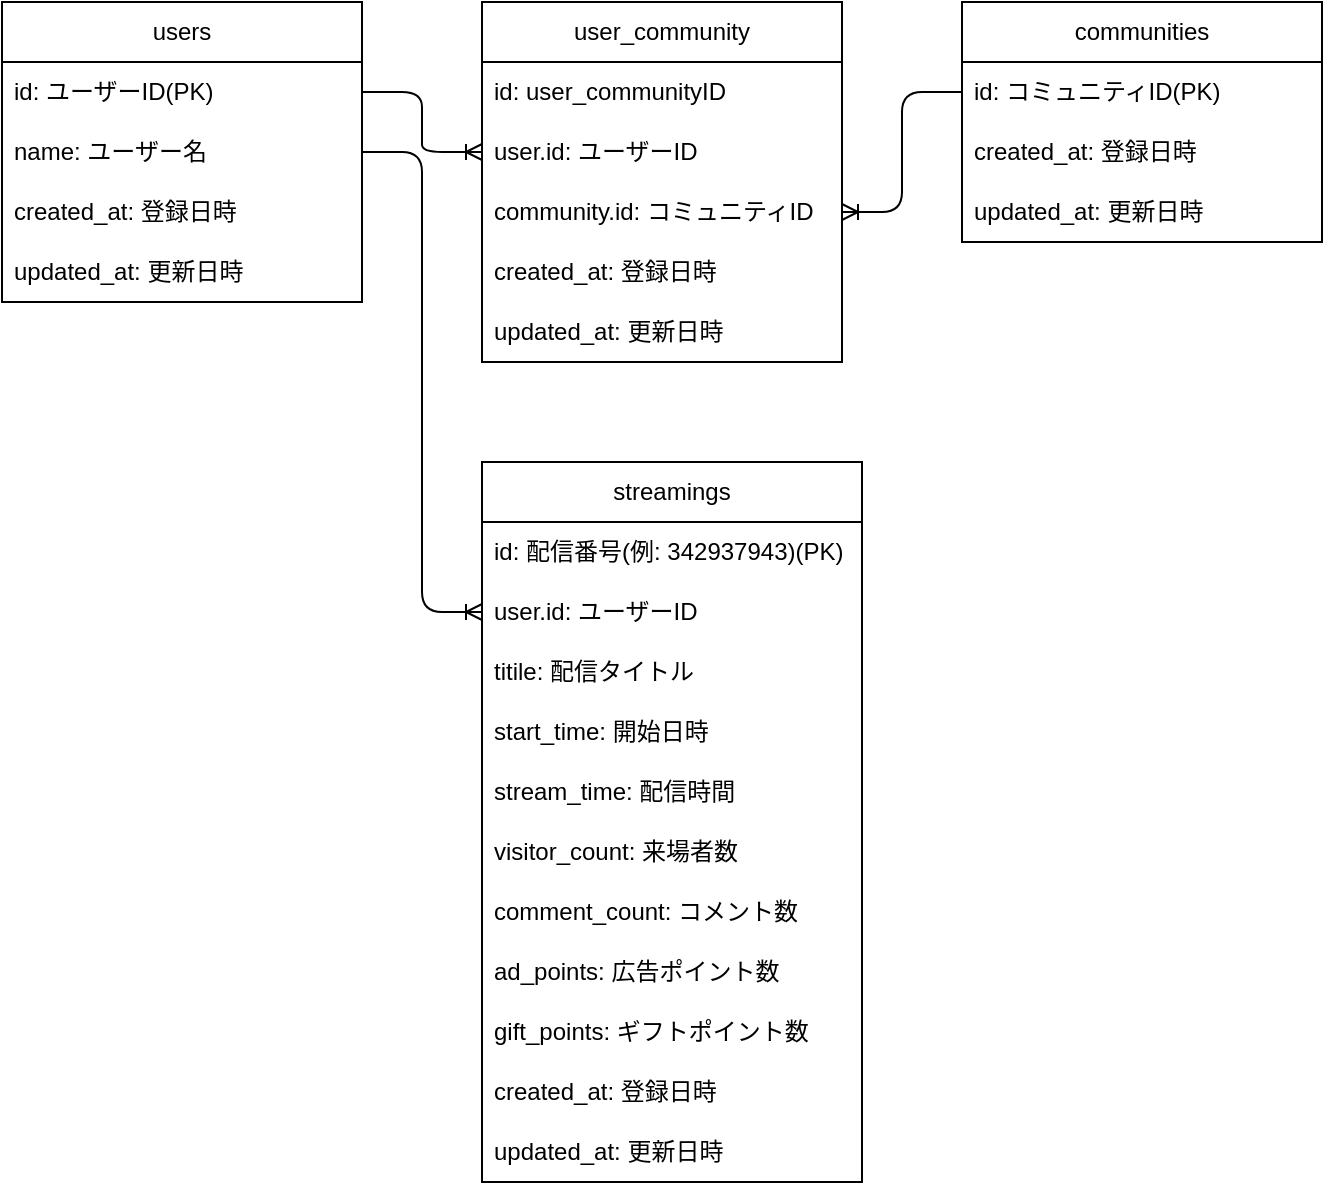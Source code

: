 <mxfile version="22.1.18" type="github">
  <diagram id="R2lEEEUBdFMjLlhIrx00" name="Page-1">
    <mxGraphModel dx="501" dy="332" grid="1" gridSize="10" guides="1" tooltips="1" connect="1" arrows="1" fold="1" page="1" pageScale="1" pageWidth="850" pageHeight="1100" math="0" shadow="0" extFonts="Permanent Marker^https://fonts.googleapis.com/css?family=Permanent+Marker">
      <root>
        <mxCell id="0" />
        <mxCell id="1" parent="0" />
        <mxCell id="tIGMhAHcyr_YDaSJCTLa-1" value="users" style="swimlane;fontStyle=0;childLayout=stackLayout;horizontal=1;startSize=30;horizontalStack=0;resizeParent=1;resizeParentMax=0;resizeLast=0;collapsible=1;marginBottom=0;whiteSpace=wrap;html=1;" parent="1" vertex="1">
          <mxGeometry x="40" y="40" width="180" height="150" as="geometry">
            <mxRectangle x="120" y="505" width="70" height="30" as="alternateBounds" />
          </mxGeometry>
        </mxCell>
        <mxCell id="tIGMhAHcyr_YDaSJCTLa-2" value="id: ユーザーID(PK)" style="text;strokeColor=none;fillColor=none;align=left;verticalAlign=middle;spacingLeft=4;spacingRight=4;overflow=hidden;points=[[0,0.5],[1,0.5]];portConstraint=eastwest;rotatable=0;whiteSpace=wrap;html=1;" parent="tIGMhAHcyr_YDaSJCTLa-1" vertex="1">
          <mxGeometry y="30" width="180" height="30" as="geometry" />
        </mxCell>
        <mxCell id="tIGMhAHcyr_YDaSJCTLa-3" value="name: ユーザー名" style="text;strokeColor=none;fillColor=none;align=left;verticalAlign=middle;spacingLeft=4;spacingRight=4;overflow=hidden;points=[[0,0.5],[1,0.5]];portConstraint=eastwest;rotatable=0;whiteSpace=wrap;html=1;" parent="tIGMhAHcyr_YDaSJCTLa-1" vertex="1">
          <mxGeometry y="60" width="180" height="30" as="geometry" />
        </mxCell>
        <mxCell id="tIGMhAHcyr_YDaSJCTLa-4" value="created_at: 登録日時" style="text;strokeColor=none;fillColor=none;align=left;verticalAlign=middle;spacingLeft=4;spacingRight=4;overflow=hidden;points=[[0,0.5],[1,0.5]];portConstraint=eastwest;rotatable=0;whiteSpace=wrap;html=1;" parent="tIGMhAHcyr_YDaSJCTLa-1" vertex="1">
          <mxGeometry y="90" width="180" height="30" as="geometry" />
        </mxCell>
        <mxCell id="tIGMhAHcyr_YDaSJCTLa-5" value="updated_at: 更新日時" style="text;strokeColor=none;fillColor=none;align=left;verticalAlign=middle;spacingLeft=4;spacingRight=4;overflow=hidden;points=[[0,0.5],[1,0.5]];portConstraint=eastwest;rotatable=0;whiteSpace=wrap;html=1;" parent="tIGMhAHcyr_YDaSJCTLa-1" vertex="1">
          <mxGeometry y="120" width="180" height="30" as="geometry" />
        </mxCell>
        <mxCell id="tIGMhAHcyr_YDaSJCTLa-6" value="streamings" style="swimlane;fontStyle=0;childLayout=stackLayout;horizontal=1;startSize=30;horizontalStack=0;resizeParent=1;resizeParentMax=0;resizeLast=0;collapsible=1;marginBottom=0;whiteSpace=wrap;html=1;" parent="1" vertex="1">
          <mxGeometry x="280" y="270" width="190" height="360" as="geometry" />
        </mxCell>
        <mxCell id="tIGMhAHcyr_YDaSJCTLa-7" value="id: 配信番号(例: 342937943)(PK)" style="text;strokeColor=none;fillColor=none;align=left;verticalAlign=middle;spacingLeft=4;spacingRight=4;overflow=hidden;points=[[0,0.5],[1,0.5]];portConstraint=eastwest;rotatable=0;whiteSpace=wrap;html=1;" parent="tIGMhAHcyr_YDaSJCTLa-6" vertex="1">
          <mxGeometry y="30" width="190" height="30" as="geometry" />
        </mxCell>
        <mxCell id="tIGMhAHcyr_YDaSJCTLa-8" value="user.id: ユーザーID" style="text;strokeColor=none;fillColor=none;align=left;verticalAlign=middle;spacingLeft=4;spacingRight=4;overflow=hidden;points=[[0,0.5],[1,0.5]];portConstraint=eastwest;rotatable=0;whiteSpace=wrap;html=1;" parent="tIGMhAHcyr_YDaSJCTLa-6" vertex="1">
          <mxGeometry y="60" width="190" height="30" as="geometry" />
        </mxCell>
        <mxCell id="tIGMhAHcyr_YDaSJCTLa-9" value="titile: 配信タイトル" style="text;strokeColor=none;fillColor=none;align=left;verticalAlign=middle;spacingLeft=4;spacingRight=4;overflow=hidden;points=[[0,0.5],[1,0.5]];portConstraint=eastwest;rotatable=0;whiteSpace=wrap;html=1;" parent="tIGMhAHcyr_YDaSJCTLa-6" vertex="1">
          <mxGeometry y="90" width="190" height="30" as="geometry" />
        </mxCell>
        <mxCell id="tIGMhAHcyr_YDaSJCTLa-10" value="start_time: 開始日時" style="text;strokeColor=none;fillColor=none;align=left;verticalAlign=middle;spacingLeft=4;spacingRight=4;overflow=hidden;points=[[0,0.5],[1,0.5]];portConstraint=eastwest;rotatable=0;whiteSpace=wrap;html=1;" parent="tIGMhAHcyr_YDaSJCTLa-6" vertex="1">
          <mxGeometry y="120" width="190" height="30" as="geometry" />
        </mxCell>
        <mxCell id="tIGMhAHcyr_YDaSJCTLa-11" value="stream_time: 配信時間" style="text;strokeColor=none;fillColor=none;align=left;verticalAlign=middle;spacingLeft=4;spacingRight=4;overflow=hidden;points=[[0,0.5],[1,0.5]];portConstraint=eastwest;rotatable=0;whiteSpace=wrap;html=1;" parent="tIGMhAHcyr_YDaSJCTLa-6" vertex="1">
          <mxGeometry y="150" width="190" height="30" as="geometry" />
        </mxCell>
        <mxCell id="tIGMhAHcyr_YDaSJCTLa-12" value="visitor_count: 来場者数" style="text;strokeColor=none;fillColor=none;align=left;verticalAlign=middle;spacingLeft=4;spacingRight=4;overflow=hidden;points=[[0,0.5],[1,0.5]];portConstraint=eastwest;rotatable=0;whiteSpace=wrap;html=1;" parent="tIGMhAHcyr_YDaSJCTLa-6" vertex="1">
          <mxGeometry y="180" width="190" height="30" as="geometry" />
        </mxCell>
        <mxCell id="tIGMhAHcyr_YDaSJCTLa-13" value="comment_count: コメント数" style="text;strokeColor=none;fillColor=none;align=left;verticalAlign=middle;spacingLeft=4;spacingRight=4;overflow=hidden;points=[[0,0.5],[1,0.5]];portConstraint=eastwest;rotatable=0;whiteSpace=wrap;html=1;" parent="tIGMhAHcyr_YDaSJCTLa-6" vertex="1">
          <mxGeometry y="210" width="190" height="30" as="geometry" />
        </mxCell>
        <mxCell id="tIGMhAHcyr_YDaSJCTLa-14" value="ad_points: 広告ポイント数" style="text;strokeColor=none;fillColor=none;align=left;verticalAlign=middle;spacingLeft=4;spacingRight=4;overflow=hidden;points=[[0,0.5],[1,0.5]];portConstraint=eastwest;rotatable=0;whiteSpace=wrap;html=1;" parent="tIGMhAHcyr_YDaSJCTLa-6" vertex="1">
          <mxGeometry y="240" width="190" height="30" as="geometry" />
        </mxCell>
        <mxCell id="tIGMhAHcyr_YDaSJCTLa-15" value="gift_points: ギフトポイント数" style="text;strokeColor=none;fillColor=none;align=left;verticalAlign=middle;spacingLeft=4;spacingRight=4;overflow=hidden;points=[[0,0.5],[1,0.5]];portConstraint=eastwest;rotatable=0;whiteSpace=wrap;html=1;" parent="tIGMhAHcyr_YDaSJCTLa-6" vertex="1">
          <mxGeometry y="270" width="190" height="30" as="geometry" />
        </mxCell>
        <mxCell id="tIGMhAHcyr_YDaSJCTLa-16" value="created_at: 登録日時" style="text;strokeColor=none;fillColor=none;align=left;verticalAlign=middle;spacingLeft=4;spacingRight=4;overflow=hidden;points=[[0,0.5],[1,0.5]];portConstraint=eastwest;rotatable=0;whiteSpace=wrap;html=1;" parent="tIGMhAHcyr_YDaSJCTLa-6" vertex="1">
          <mxGeometry y="300" width="190" height="30" as="geometry" />
        </mxCell>
        <mxCell id="tIGMhAHcyr_YDaSJCTLa-17" value="updated_at: 更新日時" style="text;strokeColor=none;fillColor=none;align=left;verticalAlign=middle;spacingLeft=4;spacingRight=4;overflow=hidden;points=[[0,0.5],[1,0.5]];portConstraint=eastwest;rotatable=0;whiteSpace=wrap;html=1;" parent="tIGMhAHcyr_YDaSJCTLa-6" vertex="1">
          <mxGeometry y="330" width="190" height="30" as="geometry" />
        </mxCell>
        <mxCell id="tIGMhAHcyr_YDaSJCTLa-18" value="" style="edgeStyle=entityRelationEdgeStyle;fontSize=12;html=1;endArrow=ERoneToMany;entryX=0;entryY=0.5;entryDx=0;entryDy=0;exitX=1;exitY=0.5;exitDx=0;exitDy=0;" parent="1" source="tIGMhAHcyr_YDaSJCTLa-3" target="tIGMhAHcyr_YDaSJCTLa-8" edge="1">
          <mxGeometry width="100" height="100" relative="1" as="geometry">
            <mxPoint x="170" y="310" as="sourcePoint" />
            <mxPoint x="270" y="210" as="targetPoint" />
          </mxGeometry>
        </mxCell>
        <mxCell id="tIGMhAHcyr_YDaSJCTLa-19" value="communities" style="swimlane;fontStyle=0;childLayout=stackLayout;horizontal=1;startSize=30;horizontalStack=0;resizeParent=1;resizeParentMax=0;resizeLast=0;collapsible=1;marginBottom=0;whiteSpace=wrap;html=1;" parent="1" vertex="1">
          <mxGeometry x="520" y="40" width="180" height="120" as="geometry">
            <mxRectangle x="120" y="505" width="70" height="30" as="alternateBounds" />
          </mxGeometry>
        </mxCell>
        <mxCell id="tIGMhAHcyr_YDaSJCTLa-20" value="id: コミュニティID(PK)" style="text;strokeColor=none;fillColor=none;align=left;verticalAlign=middle;spacingLeft=4;spacingRight=4;overflow=hidden;points=[[0,0.5],[1,0.5]];portConstraint=eastwest;rotatable=0;whiteSpace=wrap;html=1;" parent="tIGMhAHcyr_YDaSJCTLa-19" vertex="1">
          <mxGeometry y="30" width="180" height="30" as="geometry" />
        </mxCell>
        <mxCell id="tIGMhAHcyr_YDaSJCTLa-21" value="created_at: 登録日時" style="text;strokeColor=none;fillColor=none;align=left;verticalAlign=middle;spacingLeft=4;spacingRight=4;overflow=hidden;points=[[0,0.5],[1,0.5]];portConstraint=eastwest;rotatable=0;whiteSpace=wrap;html=1;" parent="tIGMhAHcyr_YDaSJCTLa-19" vertex="1">
          <mxGeometry y="60" width="180" height="30" as="geometry" />
        </mxCell>
        <mxCell id="tIGMhAHcyr_YDaSJCTLa-22" value="updated_at: 更新日時" style="text;strokeColor=none;fillColor=none;align=left;verticalAlign=middle;spacingLeft=4;spacingRight=4;overflow=hidden;points=[[0,0.5],[1,0.5]];portConstraint=eastwest;rotatable=0;whiteSpace=wrap;html=1;" parent="tIGMhAHcyr_YDaSJCTLa-19" vertex="1">
          <mxGeometry y="90" width="180" height="30" as="geometry" />
        </mxCell>
        <mxCell id="tIGMhAHcyr_YDaSJCTLa-23" value="user_community" style="swimlane;fontStyle=0;childLayout=stackLayout;horizontal=1;startSize=30;horizontalStack=0;resizeParent=1;resizeParentMax=0;resizeLast=0;collapsible=1;marginBottom=0;whiteSpace=wrap;html=1;" parent="1" vertex="1">
          <mxGeometry x="280" y="40" width="180" height="180" as="geometry">
            <mxRectangle x="120" y="505" width="70" height="30" as="alternateBounds" />
          </mxGeometry>
        </mxCell>
        <mxCell id="tIGMhAHcyr_YDaSJCTLa-24" value="id: user_communityID" style="text;strokeColor=none;fillColor=none;align=left;verticalAlign=middle;spacingLeft=4;spacingRight=4;overflow=hidden;points=[[0,0.5],[1,0.5]];portConstraint=eastwest;rotatable=0;whiteSpace=wrap;html=1;" parent="tIGMhAHcyr_YDaSJCTLa-23" vertex="1">
          <mxGeometry y="30" width="180" height="30" as="geometry" />
        </mxCell>
        <mxCell id="tIGMhAHcyr_YDaSJCTLa-25" value="user.id: ユーザーID" style="text;strokeColor=none;fillColor=none;align=left;verticalAlign=middle;spacingLeft=4;spacingRight=4;overflow=hidden;points=[[0,0.5],[1,0.5]];portConstraint=eastwest;rotatable=0;whiteSpace=wrap;html=1;" parent="tIGMhAHcyr_YDaSJCTLa-23" vertex="1">
          <mxGeometry y="60" width="180" height="30" as="geometry" />
        </mxCell>
        <mxCell id="tIGMhAHcyr_YDaSJCTLa-26" value="&lt;span style=&quot;text-align: center&quot;&gt;community.&lt;/span&gt;id: コミュニティID" style="text;strokeColor=none;fillColor=none;align=left;verticalAlign=middle;spacingLeft=4;spacingRight=4;overflow=hidden;points=[[0,0.5],[1,0.5]];portConstraint=eastwest;rotatable=0;whiteSpace=wrap;html=1;" parent="tIGMhAHcyr_YDaSJCTLa-23" vertex="1">
          <mxGeometry y="90" width="180" height="30" as="geometry" />
        </mxCell>
        <mxCell id="tIGMhAHcyr_YDaSJCTLa-27" value="created_at: 登録日時" style="text;strokeColor=none;fillColor=none;align=left;verticalAlign=middle;spacingLeft=4;spacingRight=4;overflow=hidden;points=[[0,0.5],[1,0.5]];portConstraint=eastwest;rotatable=0;whiteSpace=wrap;html=1;" parent="tIGMhAHcyr_YDaSJCTLa-23" vertex="1">
          <mxGeometry y="120" width="180" height="30" as="geometry" />
        </mxCell>
        <mxCell id="tIGMhAHcyr_YDaSJCTLa-28" value="updated_at: 更新日時" style="text;strokeColor=none;fillColor=none;align=left;verticalAlign=middle;spacingLeft=4;spacingRight=4;overflow=hidden;points=[[0,0.5],[1,0.5]];portConstraint=eastwest;rotatable=0;whiteSpace=wrap;html=1;" parent="tIGMhAHcyr_YDaSJCTLa-23" vertex="1">
          <mxGeometry y="150" width="180" height="30" as="geometry" />
        </mxCell>
        <mxCell id="tIGMhAHcyr_YDaSJCTLa-29" value="" style="edgeStyle=entityRelationEdgeStyle;fontSize=12;html=1;endArrow=ERoneToMany;entryX=0;entryY=0.5;entryDx=0;entryDy=0;exitX=1;exitY=0.5;exitDx=0;exitDy=0;" parent="1" source="tIGMhAHcyr_YDaSJCTLa-2" target="tIGMhAHcyr_YDaSJCTLa-25" edge="1">
          <mxGeometry width="100" height="100" relative="1" as="geometry">
            <mxPoint x="230.31" y="124.793" as="sourcePoint" />
            <mxPoint x="290.31" y="355.138" as="targetPoint" />
          </mxGeometry>
        </mxCell>
        <mxCell id="tIGMhAHcyr_YDaSJCTLa-30" value="" style="edgeStyle=entityRelationEdgeStyle;fontSize=12;html=1;endArrow=ERoneToMany;exitX=0;exitY=0.5;exitDx=0;exitDy=0;entryX=1;entryY=0.5;entryDx=0;entryDy=0;" parent="1" source="tIGMhAHcyr_YDaSJCTLa-20" target="tIGMhAHcyr_YDaSJCTLa-26" edge="1">
          <mxGeometry width="100" height="100" relative="1" as="geometry">
            <mxPoint x="520" y="240" as="sourcePoint" />
            <mxPoint x="490" y="150" as="targetPoint" />
          </mxGeometry>
        </mxCell>
      </root>
    </mxGraphModel>
  </diagram>
</mxfile>

